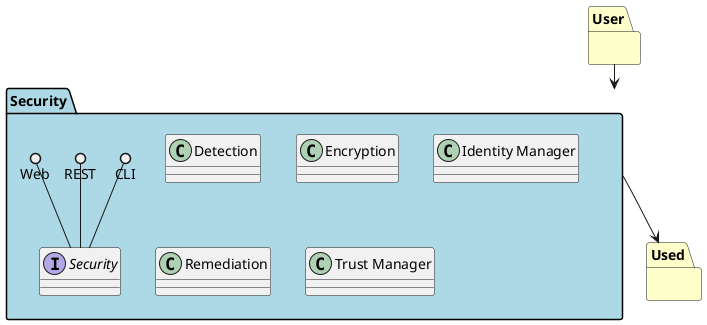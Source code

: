 @startuml

package "User" #ffffcc {

}

package "Used" #ffffcc {

}

package "Security" #lightblue {

    interface "Security" {
    }

    CLI ()-- "Security"
    REST ()-- "Security"
    Web ()-- "Security"
    class Detection
    class Encryption
    class "Identity Manager"
    class "Remediation"
    class "Trust Manager"
}

User --> "Security"
"Security" --> Used

@enduml
